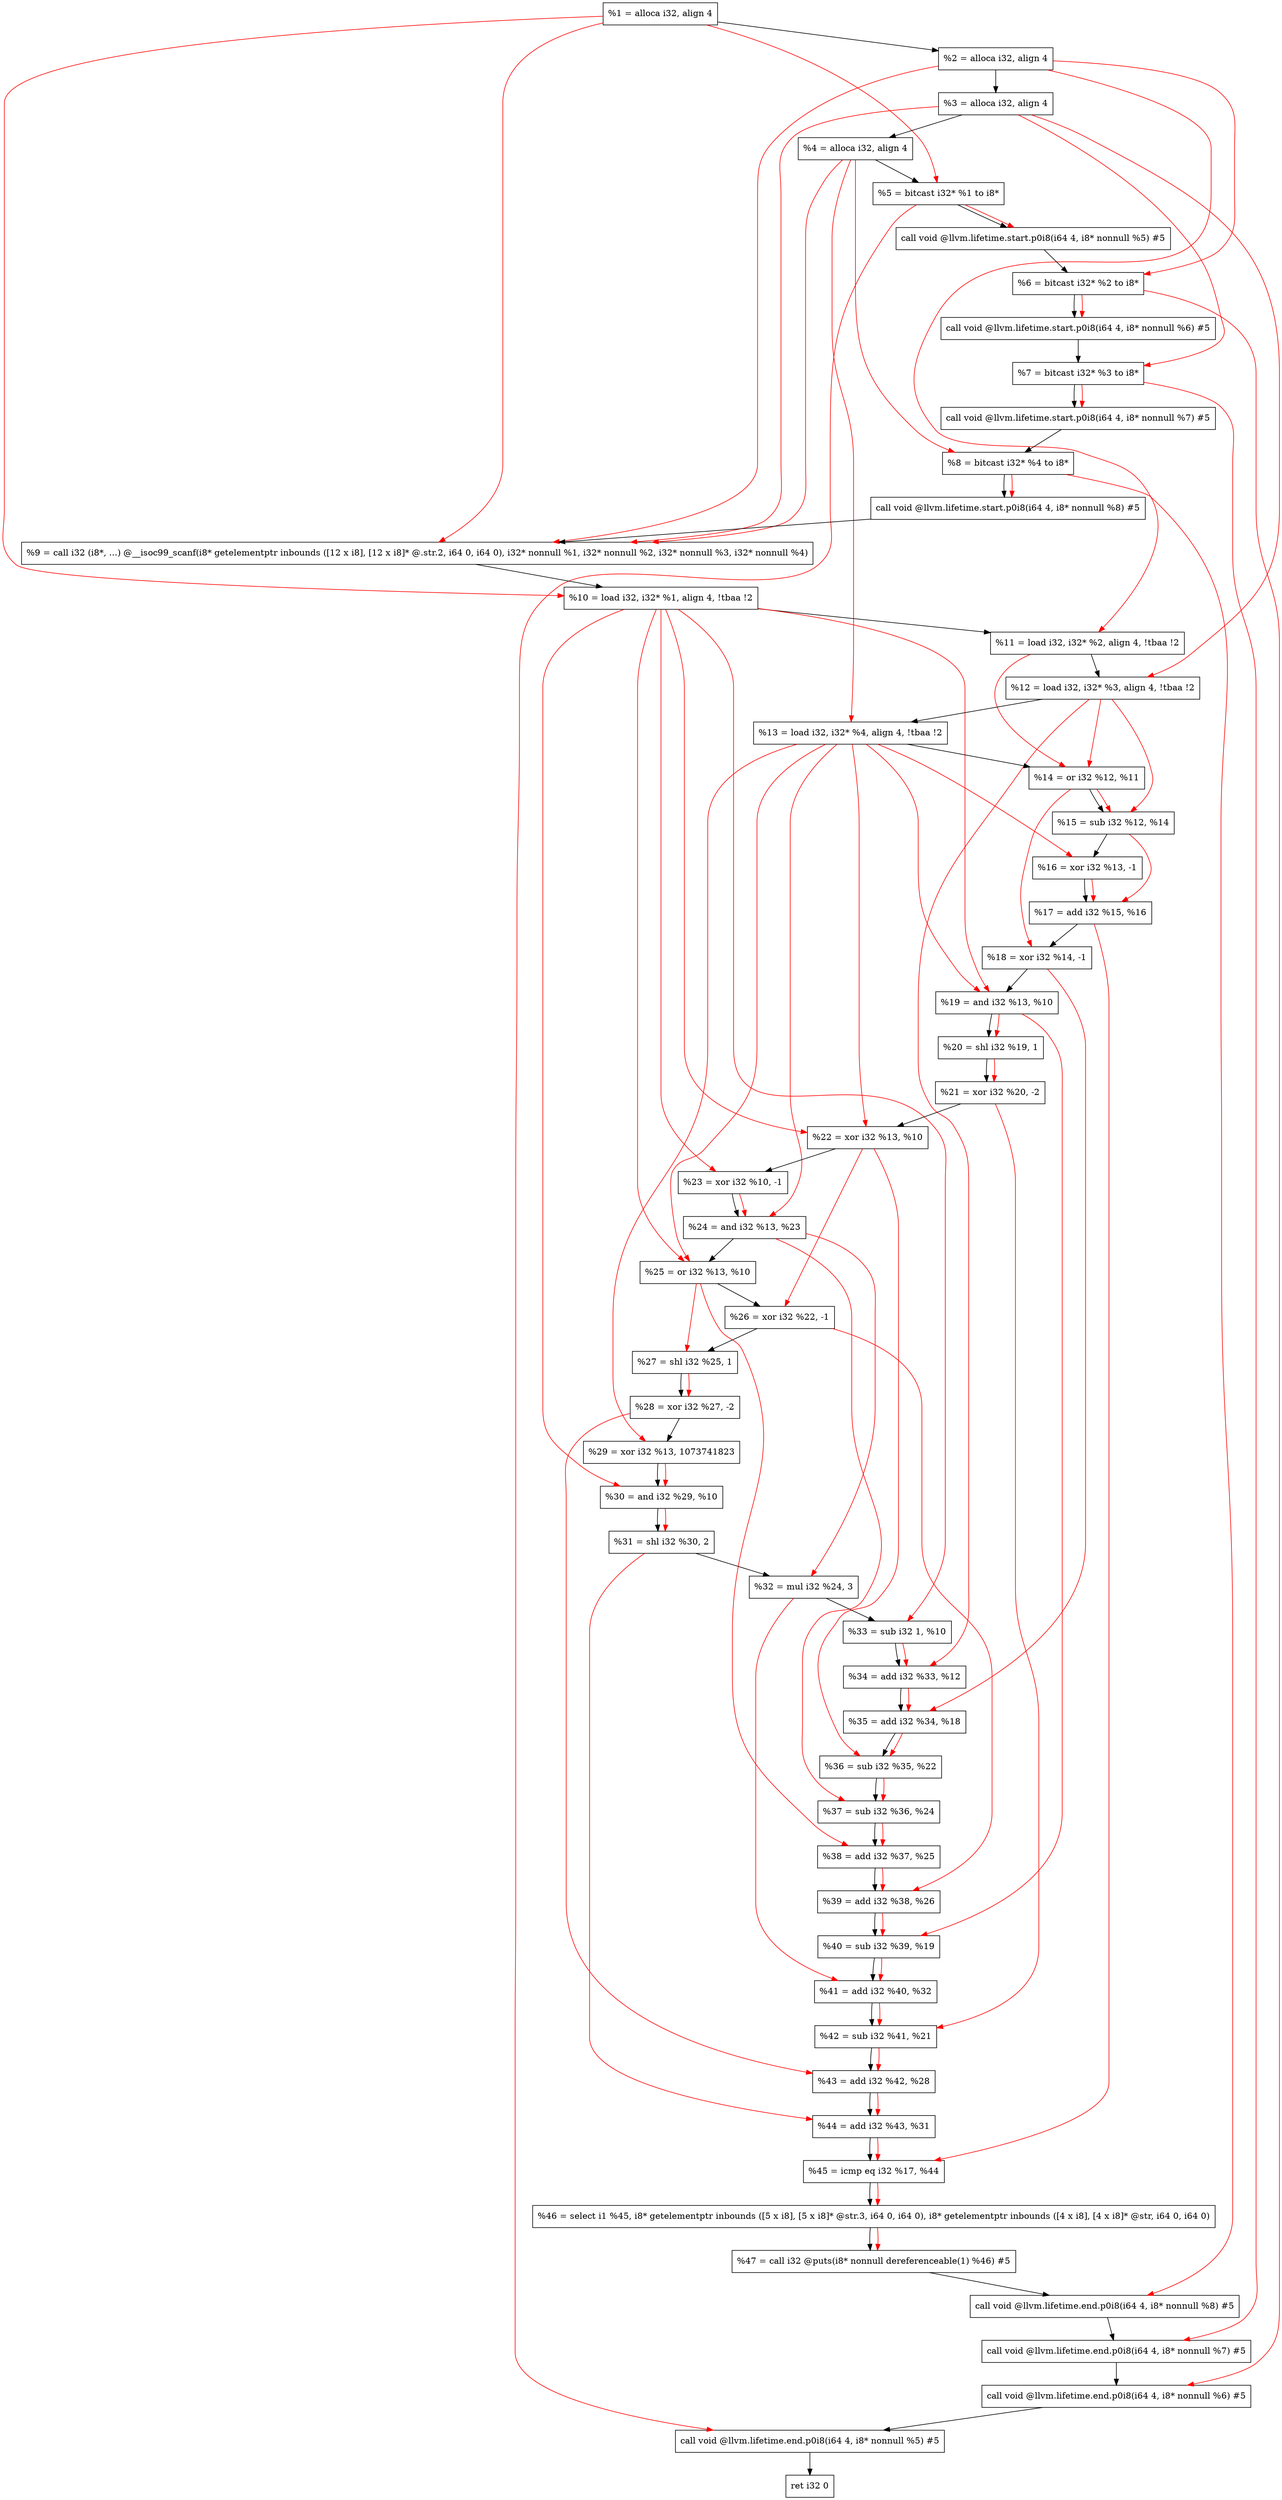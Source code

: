 digraph "DFG for'main' function" {
	Node0x16726f8[shape=record, label="  %1 = alloca i32, align 4"];
	Node0x1672778[shape=record, label="  %2 = alloca i32, align 4"];
	Node0x1672808[shape=record, label="  %3 = alloca i32, align 4"];
	Node0x1672868[shape=record, label="  %4 = alloca i32, align 4"];
	Node0x1672918[shape=record, label="  %5 = bitcast i32* %1 to i8*"];
	Node0x1672d48[shape=record, label="  call void @llvm.lifetime.start.p0i8(i64 4, i8* nonnull %5) #5"];
	Node0x1672e28[shape=record, label="  %6 = bitcast i32* %2 to i8*"];
	Node0x1672f28[shape=record, label="  call void @llvm.lifetime.start.p0i8(i64 4, i8* nonnull %6) #5"];
	Node0x1672fe8[shape=record, label="  %7 = bitcast i32* %3 to i8*"];
	Node0x1673098[shape=record, label="  call void @llvm.lifetime.start.p0i8(i64 4, i8* nonnull %7) #5"];
	Node0x1673158[shape=record, label="  %8 = bitcast i32* %4 to i8*"];
	Node0x1673208[shape=record, label="  call void @llvm.lifetime.start.p0i8(i64 4, i8* nonnull %8) #5"];
	Node0x166d9d0[shape=record, label="  %9 = call i32 (i8*, ...) @__isoc99_scanf(i8* getelementptr inbounds ([12 x i8], [12 x i8]* @.str.2, i64 0, i64 0), i32* nonnull %1, i32* nonnull %2, i32* nonnull %3, i32* nonnull %4)"];
	Node0x1673408[shape=record, label="  %10 = load i32, i32* %1, align 4, !tbaa !2"];
	Node0x1674378[shape=record, label="  %11 = load i32, i32* %2, align 4, !tbaa !2"];
	Node0x16749e8[shape=record, label="  %12 = load i32, i32* %3, align 4, !tbaa !2"];
	Node0x1674a48[shape=record, label="  %13 = load i32, i32* %4, align 4, !tbaa !2"];
	Node0x1674ac0[shape=record, label="  %14 = or i32 %12, %11"];
	Node0x1674b30[shape=record, label="  %15 = sub i32 %12, %14"];
	Node0x1674ba0[shape=record, label="  %16 = xor i32 %13, -1"];
	Node0x1674c10[shape=record, label="  %17 = add i32 %15, %16"];
	Node0x1674c80[shape=record, label="  %18 = xor i32 %14, -1"];
	Node0x1674cf0[shape=record, label="  %19 = and i32 %13, %10"];
	Node0x1674d60[shape=record, label="  %20 = shl i32 %19, 1"];
	Node0x1674dd0[shape=record, label="  %21 = xor i32 %20, -2"];
	Node0x1674e40[shape=record, label="  %22 = xor i32 %13, %10"];
	Node0x1674eb0[shape=record, label="  %23 = xor i32 %10, -1"];
	Node0x1674f20[shape=record, label="  %24 = and i32 %13, %23"];
	Node0x1674f90[shape=record, label="  %25 = or i32 %13, %10"];
	Node0x1675000[shape=record, label="  %26 = xor i32 %22, -1"];
	Node0x1675070[shape=record, label="  %27 = shl i32 %25, 1"];
	Node0x16750e0[shape=record, label="  %28 = xor i32 %27, -2"];
	Node0x1675150[shape=record, label="  %29 = xor i32 %13, 1073741823"];
	Node0x16751c0[shape=record, label="  %30 = and i32 %29, %10"];
	Node0x1675230[shape=record, label="  %31 = shl i32 %30, 2"];
	Node0x16752a0[shape=record, label="  %32 = mul i32 %24, 3"];
	Node0x1675310[shape=record, label="  %33 = sub i32 1, %10"];
	Node0x1675380[shape=record, label="  %34 = add i32 %33, %12"];
	Node0x16753f0[shape=record, label="  %35 = add i32 %34, %18"];
	Node0x1675460[shape=record, label="  %36 = sub i32 %35, %22"];
	Node0x16754d0[shape=record, label="  %37 = sub i32 %36, %24"];
	Node0x1675540[shape=record, label="  %38 = add i32 %37, %25"];
	Node0x16755b0[shape=record, label="  %39 = add i32 %38, %26"];
	Node0x1675620[shape=record, label="  %40 = sub i32 %39, %19"];
	Node0x1675690[shape=record, label="  %41 = add i32 %40, %32"];
	Node0x1675700[shape=record, label="  %42 = sub i32 %41, %21"];
	Node0x1675770[shape=record, label="  %43 = add i32 %42, %28"];
	Node0x16757e0[shape=record, label="  %44 = add i32 %43, %31"];
	Node0x1675850[shape=record, label="  %45 = icmp eq i32 %17, %44"];
	Node0x16128b8[shape=record, label="  %46 = select i1 %45, i8* getelementptr inbounds ([5 x i8], [5 x i8]* @str.3, i64 0, i64 0), i8* getelementptr inbounds ([4 x i8], [4 x i8]* @str, i64 0, i64 0)"];
	Node0x16758e0[shape=record, label="  %47 = call i32 @puts(i8* nonnull dereferenceable(1) %46) #5"];
	Node0x1675b88[shape=record, label="  call void @llvm.lifetime.end.p0i8(i64 4, i8* nonnull %8) #5"];
	Node0x1675ce8[shape=record, label="  call void @llvm.lifetime.end.p0i8(i64 4, i8* nonnull %7) #5"];
	Node0x1675df8[shape=record, label="  call void @llvm.lifetime.end.p0i8(i64 4, i8* nonnull %6) #5"];
	Node0x1675f08[shape=record, label="  call void @llvm.lifetime.end.p0i8(i64 4, i8* nonnull %5) #5"];
	Node0x1675fc8[shape=record, label="  ret i32 0"];
	Node0x16726f8 -> Node0x1672778;
	Node0x1672778 -> Node0x1672808;
	Node0x1672808 -> Node0x1672868;
	Node0x1672868 -> Node0x1672918;
	Node0x1672918 -> Node0x1672d48;
	Node0x1672d48 -> Node0x1672e28;
	Node0x1672e28 -> Node0x1672f28;
	Node0x1672f28 -> Node0x1672fe8;
	Node0x1672fe8 -> Node0x1673098;
	Node0x1673098 -> Node0x1673158;
	Node0x1673158 -> Node0x1673208;
	Node0x1673208 -> Node0x166d9d0;
	Node0x166d9d0 -> Node0x1673408;
	Node0x1673408 -> Node0x1674378;
	Node0x1674378 -> Node0x16749e8;
	Node0x16749e8 -> Node0x1674a48;
	Node0x1674a48 -> Node0x1674ac0;
	Node0x1674ac0 -> Node0x1674b30;
	Node0x1674b30 -> Node0x1674ba0;
	Node0x1674ba0 -> Node0x1674c10;
	Node0x1674c10 -> Node0x1674c80;
	Node0x1674c80 -> Node0x1674cf0;
	Node0x1674cf0 -> Node0x1674d60;
	Node0x1674d60 -> Node0x1674dd0;
	Node0x1674dd0 -> Node0x1674e40;
	Node0x1674e40 -> Node0x1674eb0;
	Node0x1674eb0 -> Node0x1674f20;
	Node0x1674f20 -> Node0x1674f90;
	Node0x1674f90 -> Node0x1675000;
	Node0x1675000 -> Node0x1675070;
	Node0x1675070 -> Node0x16750e0;
	Node0x16750e0 -> Node0x1675150;
	Node0x1675150 -> Node0x16751c0;
	Node0x16751c0 -> Node0x1675230;
	Node0x1675230 -> Node0x16752a0;
	Node0x16752a0 -> Node0x1675310;
	Node0x1675310 -> Node0x1675380;
	Node0x1675380 -> Node0x16753f0;
	Node0x16753f0 -> Node0x1675460;
	Node0x1675460 -> Node0x16754d0;
	Node0x16754d0 -> Node0x1675540;
	Node0x1675540 -> Node0x16755b0;
	Node0x16755b0 -> Node0x1675620;
	Node0x1675620 -> Node0x1675690;
	Node0x1675690 -> Node0x1675700;
	Node0x1675700 -> Node0x1675770;
	Node0x1675770 -> Node0x16757e0;
	Node0x16757e0 -> Node0x1675850;
	Node0x1675850 -> Node0x16128b8;
	Node0x16128b8 -> Node0x16758e0;
	Node0x16758e0 -> Node0x1675b88;
	Node0x1675b88 -> Node0x1675ce8;
	Node0x1675ce8 -> Node0x1675df8;
	Node0x1675df8 -> Node0x1675f08;
	Node0x1675f08 -> Node0x1675fc8;
edge [color=red]
	Node0x16726f8 -> Node0x1672918;
	Node0x1672918 -> Node0x1672d48;
	Node0x1672778 -> Node0x1672e28;
	Node0x1672e28 -> Node0x1672f28;
	Node0x1672808 -> Node0x1672fe8;
	Node0x1672fe8 -> Node0x1673098;
	Node0x1672868 -> Node0x1673158;
	Node0x1673158 -> Node0x1673208;
	Node0x16726f8 -> Node0x166d9d0;
	Node0x1672778 -> Node0x166d9d0;
	Node0x1672808 -> Node0x166d9d0;
	Node0x1672868 -> Node0x166d9d0;
	Node0x16726f8 -> Node0x1673408;
	Node0x1672778 -> Node0x1674378;
	Node0x1672808 -> Node0x16749e8;
	Node0x1672868 -> Node0x1674a48;
	Node0x16749e8 -> Node0x1674ac0;
	Node0x1674378 -> Node0x1674ac0;
	Node0x16749e8 -> Node0x1674b30;
	Node0x1674ac0 -> Node0x1674b30;
	Node0x1674a48 -> Node0x1674ba0;
	Node0x1674b30 -> Node0x1674c10;
	Node0x1674ba0 -> Node0x1674c10;
	Node0x1674ac0 -> Node0x1674c80;
	Node0x1674a48 -> Node0x1674cf0;
	Node0x1673408 -> Node0x1674cf0;
	Node0x1674cf0 -> Node0x1674d60;
	Node0x1674d60 -> Node0x1674dd0;
	Node0x1674a48 -> Node0x1674e40;
	Node0x1673408 -> Node0x1674e40;
	Node0x1673408 -> Node0x1674eb0;
	Node0x1674a48 -> Node0x1674f20;
	Node0x1674eb0 -> Node0x1674f20;
	Node0x1674a48 -> Node0x1674f90;
	Node0x1673408 -> Node0x1674f90;
	Node0x1674e40 -> Node0x1675000;
	Node0x1674f90 -> Node0x1675070;
	Node0x1675070 -> Node0x16750e0;
	Node0x1674a48 -> Node0x1675150;
	Node0x1675150 -> Node0x16751c0;
	Node0x1673408 -> Node0x16751c0;
	Node0x16751c0 -> Node0x1675230;
	Node0x1674f20 -> Node0x16752a0;
	Node0x1673408 -> Node0x1675310;
	Node0x1675310 -> Node0x1675380;
	Node0x16749e8 -> Node0x1675380;
	Node0x1675380 -> Node0x16753f0;
	Node0x1674c80 -> Node0x16753f0;
	Node0x16753f0 -> Node0x1675460;
	Node0x1674e40 -> Node0x1675460;
	Node0x1675460 -> Node0x16754d0;
	Node0x1674f20 -> Node0x16754d0;
	Node0x16754d0 -> Node0x1675540;
	Node0x1674f90 -> Node0x1675540;
	Node0x1675540 -> Node0x16755b0;
	Node0x1675000 -> Node0x16755b0;
	Node0x16755b0 -> Node0x1675620;
	Node0x1674cf0 -> Node0x1675620;
	Node0x1675620 -> Node0x1675690;
	Node0x16752a0 -> Node0x1675690;
	Node0x1675690 -> Node0x1675700;
	Node0x1674dd0 -> Node0x1675700;
	Node0x1675700 -> Node0x1675770;
	Node0x16750e0 -> Node0x1675770;
	Node0x1675770 -> Node0x16757e0;
	Node0x1675230 -> Node0x16757e0;
	Node0x1674c10 -> Node0x1675850;
	Node0x16757e0 -> Node0x1675850;
	Node0x1675850 -> Node0x16128b8;
	Node0x16128b8 -> Node0x16758e0;
	Node0x1673158 -> Node0x1675b88;
	Node0x1672fe8 -> Node0x1675ce8;
	Node0x1672e28 -> Node0x1675df8;
	Node0x1672918 -> Node0x1675f08;
}
